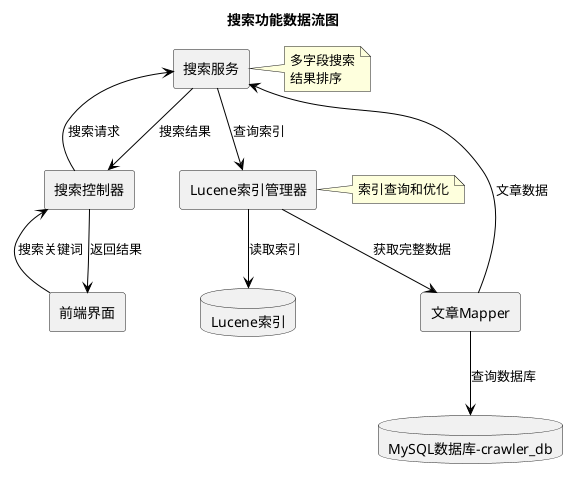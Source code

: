@startuml

skinparam {
    BackgroundColor White
    ArrowColor Black
    BorderColor Black
}

title 搜索功能数据流图

rectangle "前端界面" as Frontend
rectangle "搜索控制器" as SearchController
rectangle "搜索服务" as SearchService
rectangle "Lucene索引管理器" as LuceneManager
rectangle "文章Mapper" as ArticleMapper
database "Lucene索引" as LuceneIndex
database "MySQL数据库-crawler_db" as Database

Frontend --> SearchController : "搜索关键词"
SearchController --> SearchService : "搜索请求"
SearchService --> LuceneManager : "查询索引"
LuceneManager --> LuceneIndex : "读取索引"
LuceneManager --> ArticleMapper : "获取完整数据"
ArticleMapper --> Database : "查询数据库"
ArticleMapper --> SearchService : "文章数据"
SearchService --> SearchController : "搜索结果"
SearchController --> Frontend : "返回结果"

note right of SearchService
  多字段搜索
  结果排序
end note

note right of LuceneManager
  索引查询和优化
end note

@enduml